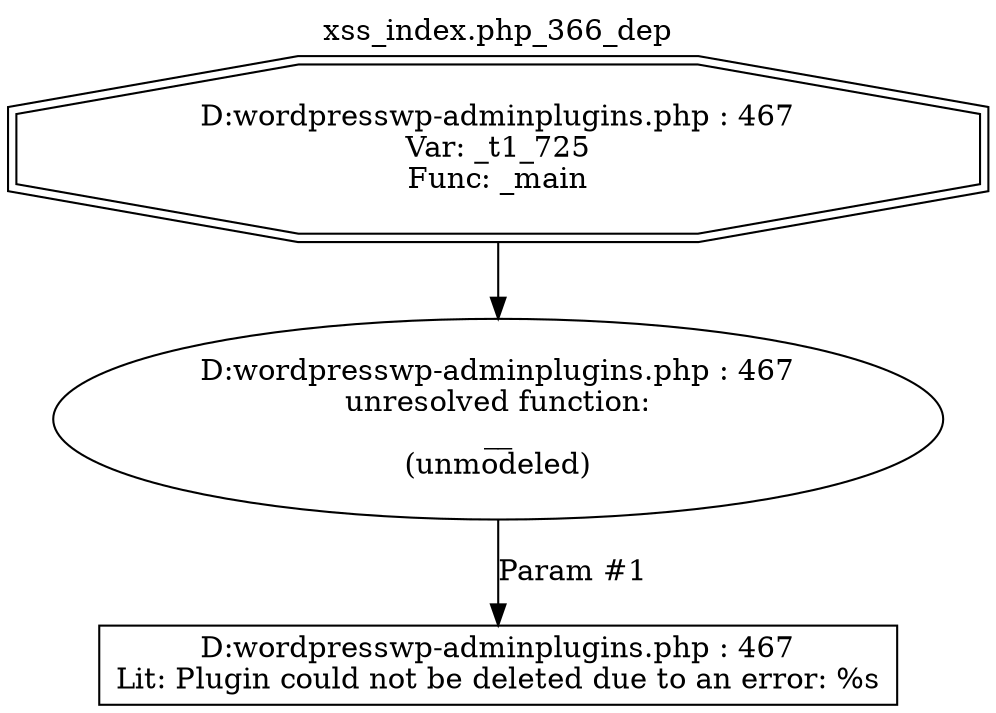 digraph cfg {
  label="xss_index.php_366_dep";
  labelloc=t;
  n1 [shape=doubleoctagon, label="D:\wordpress\wp-admin\plugins.php : 467\nVar: _t1_725\nFunc: _main\n"];
  n2 [shape=ellipse, label="D:\wordpress\wp-admin\plugins.php : 467\nunresolved function:\n__\n(unmodeled)\n"];
  n3 [shape=box, label="D:\wordpress\wp-admin\plugins.php : 467\nLit: Plugin could not be deleted due to an error: %s\n"];
  n1 -> n2;
  n2 -> n3[label="Param #1"];
}

